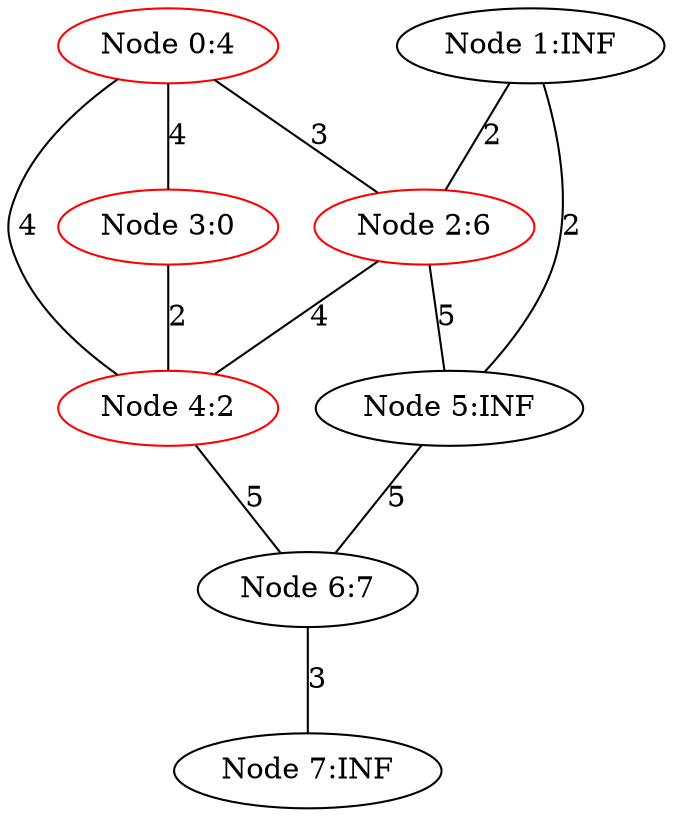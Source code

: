 graph DijkstraUndirected {
"Node 0:4" -- {"Node 2:6"} [label="3"]
"Node 0:4" -- {"Node 3:0"} [label="4"]
"Node 0:4" -- {"Node 4:2"} [label="4"]
"Node 1:INF" -- {"Node 2:6"} [label="2"]
"Node 1:INF" -- {"Node 5:INF"} [label="2"]
"Node 2:6" -- {"Node 4:2"} [label="4"]
"Node 2:6" -- {"Node 5:INF"} [label="5"]
"Node 3:0" -- {"Node 4:2"} [label="2"]
"Node 4:2" -- {"Node 6:7"} [label="5"]
"Node 5:INF" -- {"Node 6:7"} [label="5"]
"Node 6:7" -- {"Node 7:INF"} [label="3"]
"Node 0:4" [color=red]
"Node 1:INF"
"Node 2:6" [color=red]
"Node 3:0" [color=red]
"Node 4:2" [color=red]
"Node 5:INF"
"Node 6:7"
"Node 7:INF"
}
